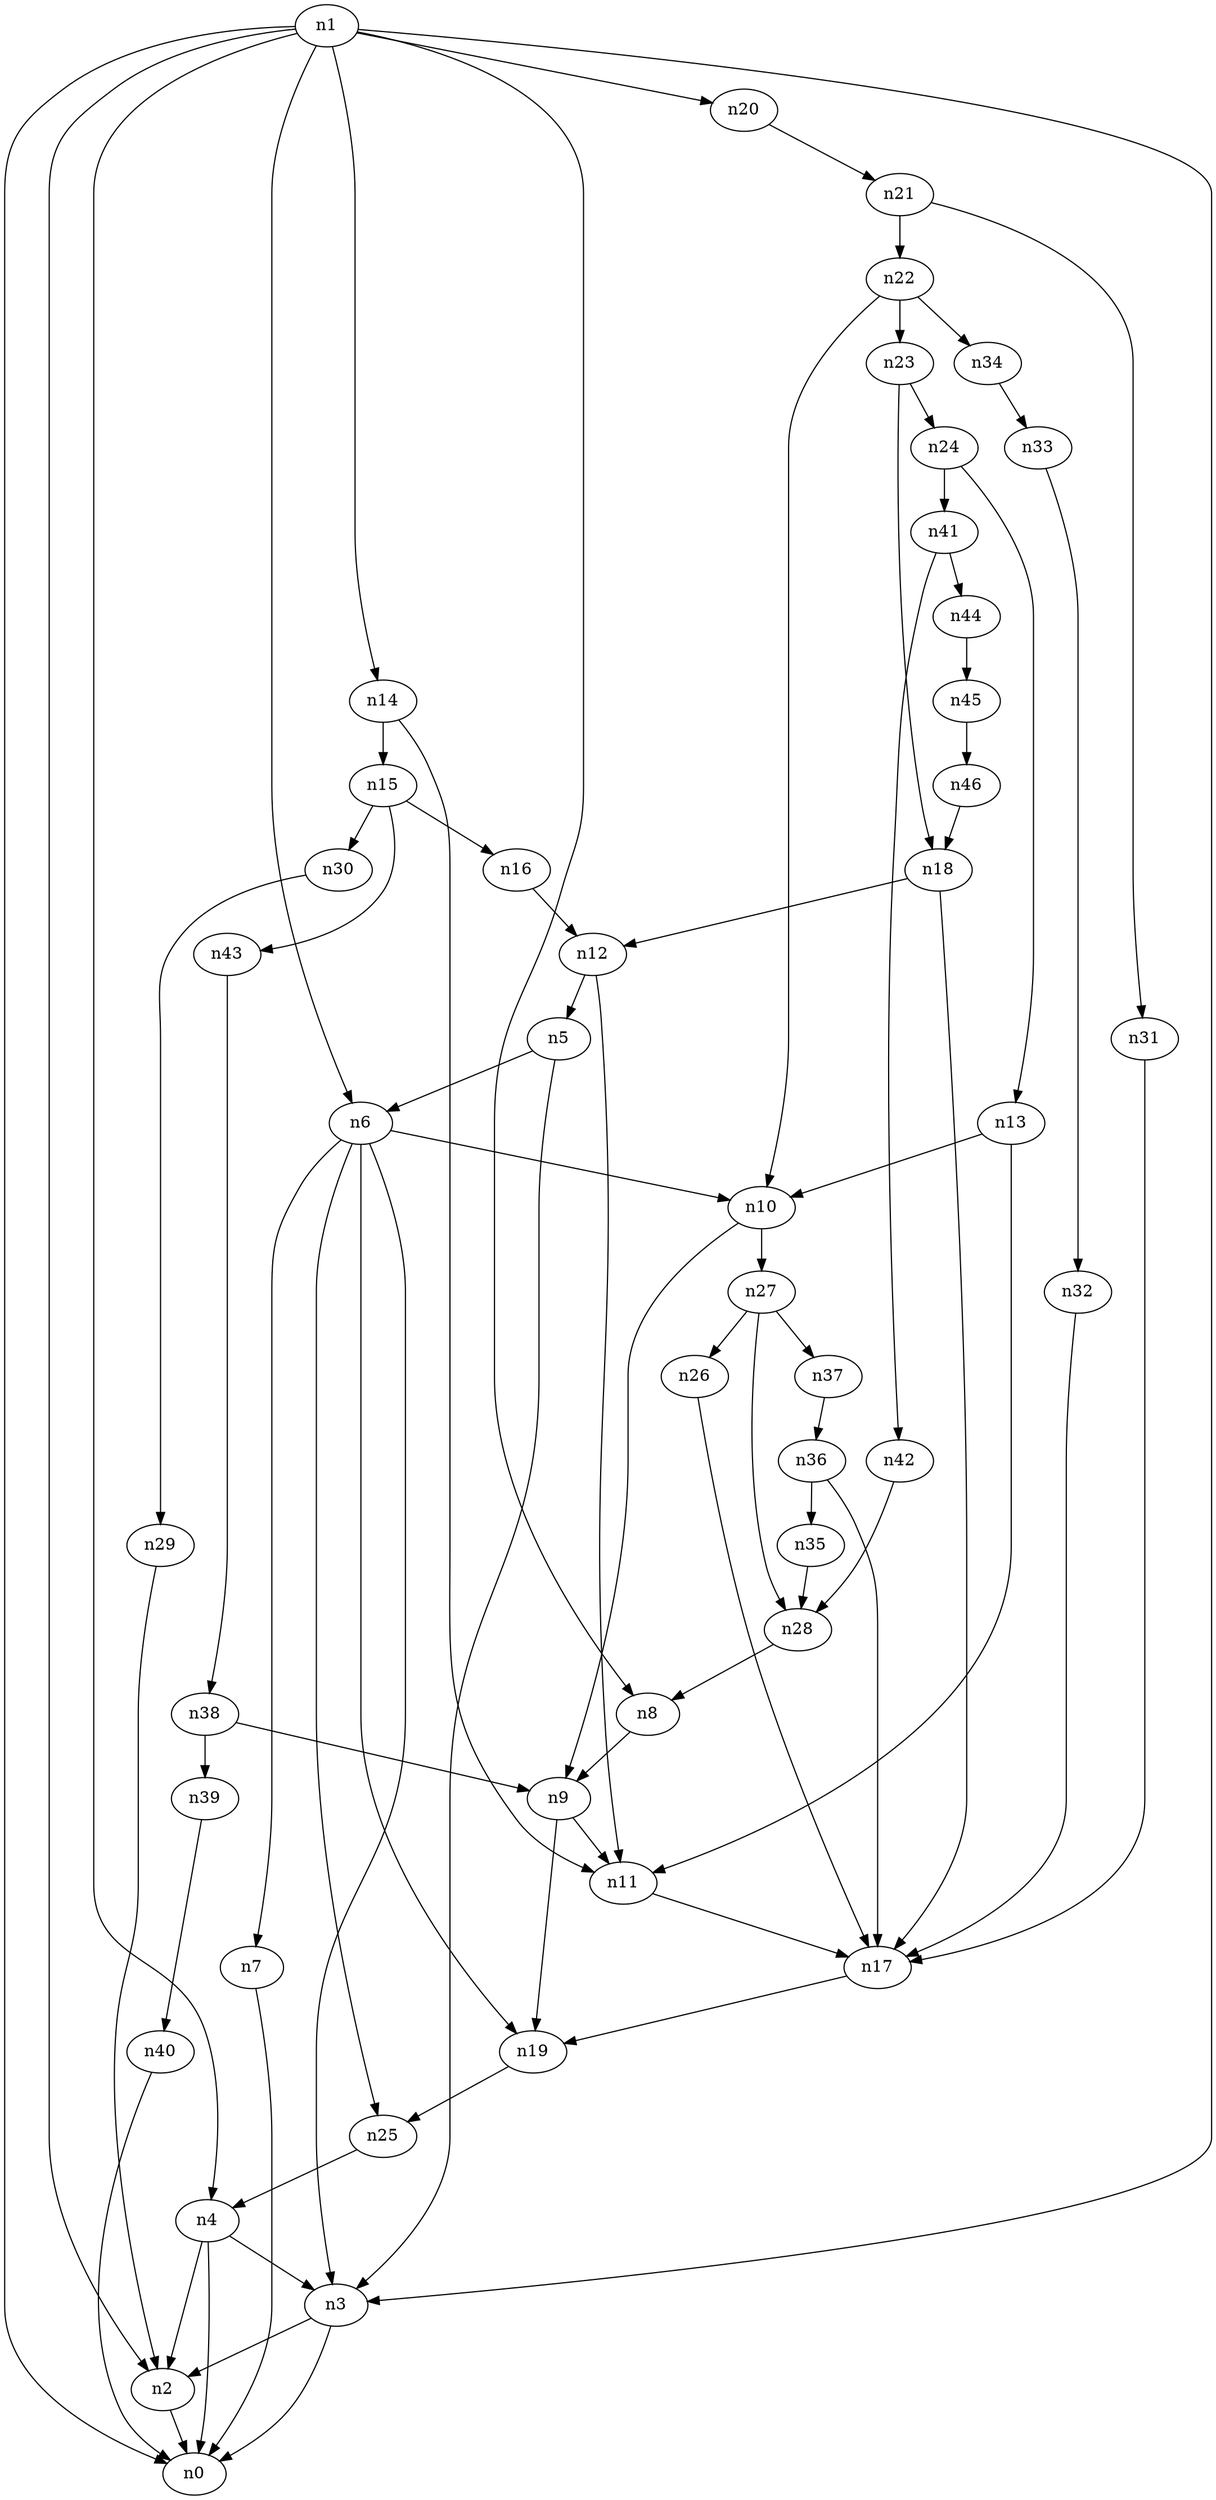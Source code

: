 digraph G {
	n1 -> n0	 [_graphml_id=e0];
	n1 -> n2	 [_graphml_id=e1];
	n1 -> n3	 [_graphml_id=e6];
	n1 -> n4	 [_graphml_id=e9];
	n1 -> n6	 [_graphml_id=e12];
	n1 -> n8	 [_graphml_id=e15];
	n1 -> n14	 [_graphml_id=e44];
	n1 -> n20	 [_graphml_id=e35];
	n2 -> n0	 [_graphml_id=e5];
	n3 -> n0	 [_graphml_id=e8];
	n3 -> n2	 [_graphml_id=e2];
	n4 -> n0	 [_graphml_id=e4];
	n4 -> n2	 [_graphml_id=e7];
	n4 -> n3	 [_graphml_id=e3];
	n5 -> n3	 [_graphml_id=e10];
	n5 -> n6	 [_graphml_id=e11];
	n6 -> n3	 [_graphml_id=e24];
	n6 -> n7	 [_graphml_id=e13];
	n6 -> n10	 [_graphml_id=e18];
	n6 -> n19	 [_graphml_id=e34];
	n6 -> n25	 [_graphml_id=e64];
	n7 -> n0	 [_graphml_id=e14];
	n8 -> n9	 [_graphml_id=e16];
	n9 -> n11	 [_graphml_id=e19];
	n9 -> n19	 [_graphml_id=e33];
	n10 -> n9	 [_graphml_id=e17];
	n10 -> n27	 [_graphml_id=e54];
	n11 -> n17	 [_graphml_id=e29];
	n12 -> n5	 [_graphml_id=e21];
	n12 -> n11	 [_graphml_id=e20];
	n13 -> n10	 [_graphml_id=e23];
	n13 -> n11	 [_graphml_id=e22];
	n14 -> n11	 [_graphml_id=e25];
	n14 -> n15	 [_graphml_id=e26];
	n15 -> n16	 [_graphml_id=e27];
	n15 -> n30	 [_graphml_id=e51];
	n15 -> n43	 [_graphml_id=e73];
	n16 -> n12	 [_graphml_id=e28];
	n17 -> n19	 [_graphml_id=e32];
	n18 -> n12	 [_graphml_id=e31];
	n18 -> n17	 [_graphml_id=e30];
	n19 -> n25	 [_graphml_id=e43];
	n20 -> n21	 [_graphml_id=e36];
	n21 -> n22	 [_graphml_id=e37];
	n21 -> n31	 [_graphml_id=e53];
	n22 -> n10	 [_graphml_id=e38];
	n22 -> n23	 [_graphml_id=e74];
	n22 -> n34	 [_graphml_id=e58];
	n23 -> n18	 [_graphml_id=e39];
	n23 -> n24	 [_graphml_id=e40];
	n24 -> n13	 [_graphml_id=e41];
	n24 -> n41	 [_graphml_id=e69];
	n25 -> n4	 [_graphml_id=e42];
	n26 -> n17	 [_graphml_id=e45];
	n27 -> n26	 [_graphml_id=e46];
	n27 -> n28	 [_graphml_id=e47];
	n27 -> n37	 [_graphml_id=e63];
	n28 -> n8	 [_graphml_id=e48];
	n29 -> n2	 [_graphml_id=e49];
	n30 -> n29	 [_graphml_id=e50];
	n31 -> n17	 [_graphml_id=e52];
	n32 -> n17	 [_graphml_id=e55];
	n33 -> n32	 [_graphml_id=e56];
	n34 -> n33	 [_graphml_id=e57];
	n35 -> n28	 [_graphml_id=e59];
	n36 -> n17	 [_graphml_id=e61];
	n36 -> n35	 [_graphml_id=e60];
	n37 -> n36	 [_graphml_id=e62];
	n38 -> n9	 [_graphml_id=e65];
	n38 -> n39	 [_graphml_id=e66];
	n39 -> n40	 [_graphml_id=e67];
	n40 -> n0	 [_graphml_id=e68];
	n41 -> n42	 [_graphml_id=e70];
	n41 -> n44	 [_graphml_id=e75];
	n42 -> n28	 [_graphml_id=e71];
	n43 -> n38	 [_graphml_id=e72];
	n44 -> n45	 [_graphml_id=e76];
	n45 -> n46	 [_graphml_id=e77];
	n46 -> n18	 [_graphml_id=e78];
}
